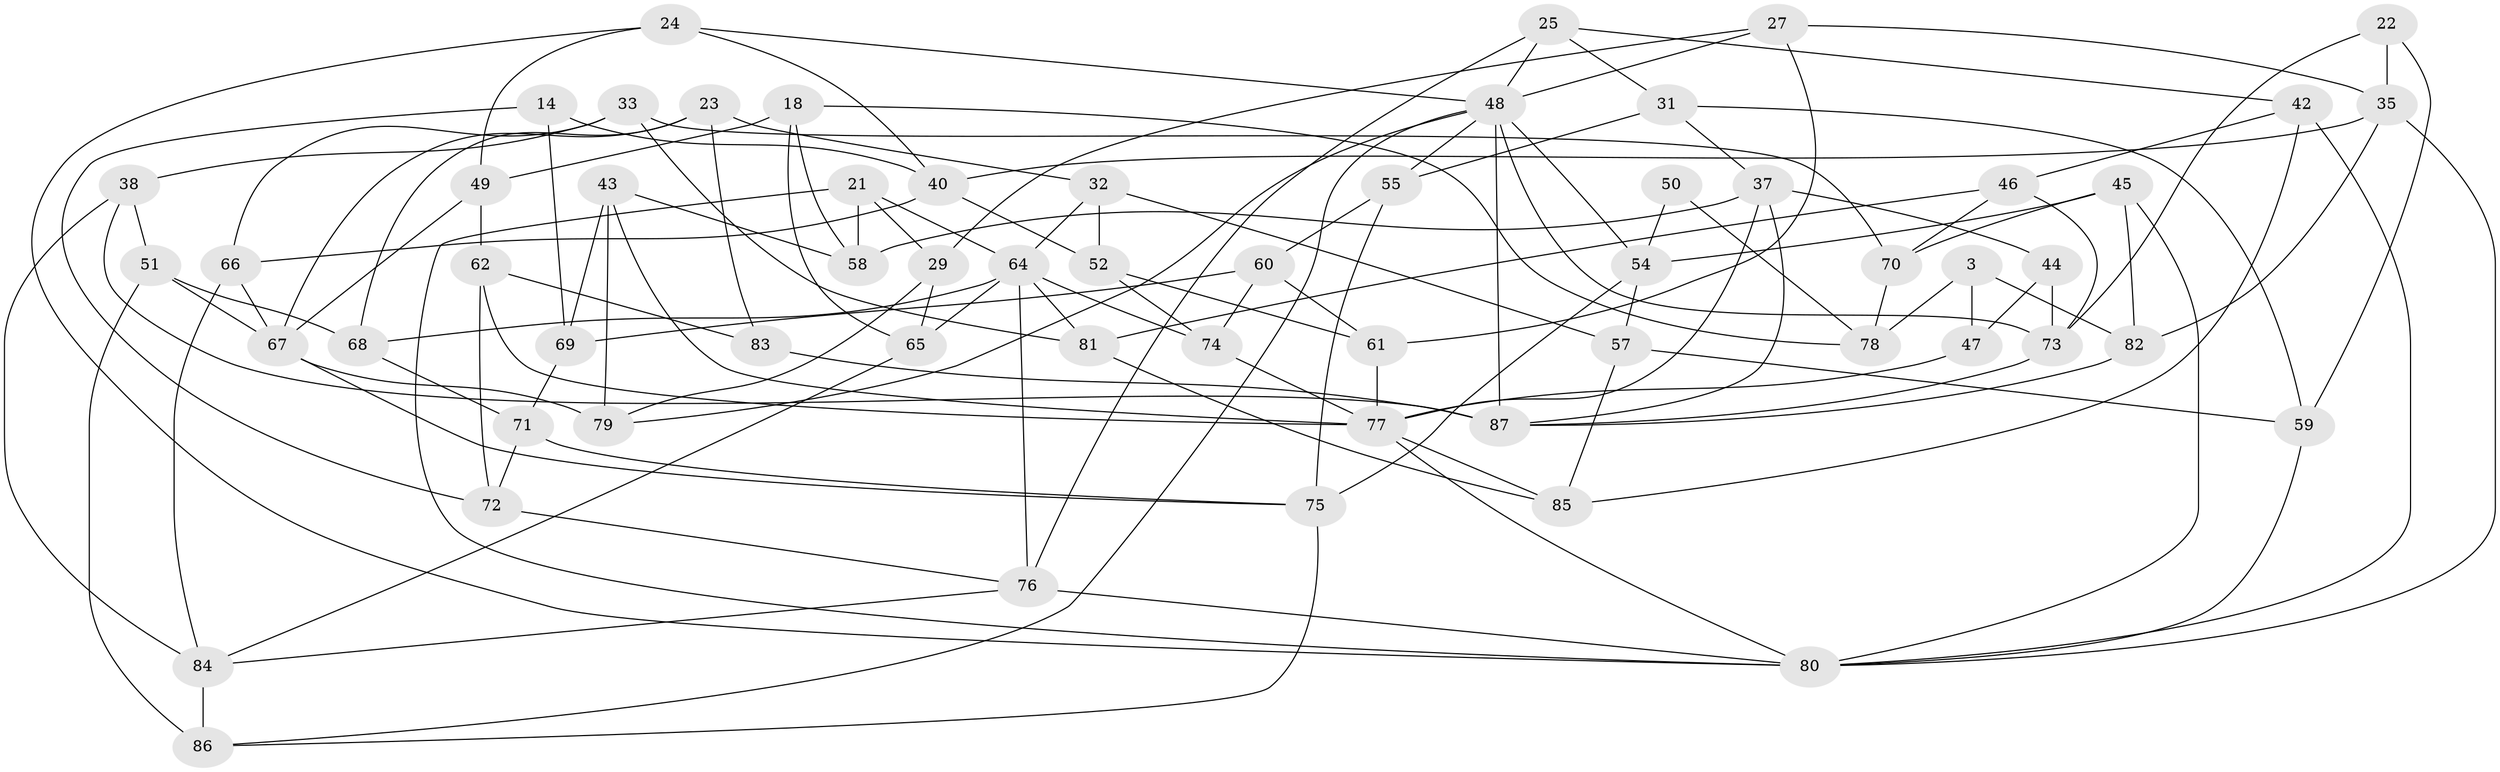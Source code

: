 // original degree distribution, {4: 1.0}
// Generated by graph-tools (version 1.1) at 2025/03/03/04/25 22:03:07]
// undirected, 60 vertices, 130 edges
graph export_dot {
graph [start="1"]
  node [color=gray90,style=filled];
  3;
  14;
  18;
  21;
  22;
  23;
  24;
  25;
  27;
  29;
  31;
  32;
  33;
  35 [super="+19"];
  37 [super="+9"];
  38;
  40 [super="+11"];
  42;
  43;
  44 [super="+28"];
  45;
  46;
  47;
  48 [super="+5+13+17+34"];
  49;
  50;
  51 [super="+4"];
  52;
  54 [super="+26"];
  55;
  57;
  58;
  59;
  60;
  61;
  62;
  64 [super="+16+36"];
  65;
  66;
  67 [super="+1+56"];
  68;
  69;
  70;
  71;
  72;
  73 [super="+15"];
  74;
  75 [super="+7"];
  76 [super="+30"];
  77 [super="+63"];
  78 [super="+39"];
  79;
  80 [super="+8+12"];
  81;
  82;
  83;
  84 [super="+41"];
  85;
  86 [super="+53"];
  87 [super="+10"];
  3 -- 78 [weight=2];
  3 -- 82;
  3 -- 47;
  14 -- 69;
  14 -- 40 [weight=2];
  14 -- 72;
  18 -- 58;
  18 -- 78;
  18 -- 49;
  18 -- 65;
  21 -- 29;
  21 -- 58;
  21 -- 80;
  21 -- 64;
  22 -- 59;
  22 -- 35 [weight=2];
  22 -- 73;
  23 -- 32;
  23 -- 83;
  23 -- 68;
  23 -- 67;
  24 -- 49;
  24 -- 40;
  24 -- 48;
  24 -- 80;
  25 -- 76;
  25 -- 42;
  25 -- 31;
  25 -- 48;
  27 -- 48;
  27 -- 35;
  27 -- 29;
  27 -- 61;
  29 -- 65;
  29 -- 79;
  31 -- 37;
  31 -- 59;
  31 -- 55;
  32 -- 57;
  32 -- 64;
  32 -- 52;
  33 -- 81;
  33 -- 70;
  33 -- 66;
  33 -- 38;
  35 -- 82;
  35 -- 40;
  35 -- 80;
  37 -- 77;
  37 -- 44 [weight=2];
  37 -- 58;
  37 -- 87;
  38 -- 87;
  38 -- 51;
  38 -- 84;
  40 -- 52;
  40 -- 66;
  42 -- 85;
  42 -- 80;
  42 -- 46;
  43 -- 58;
  43 -- 69;
  43 -- 79;
  43 -- 77;
  44 -- 73 [weight=2];
  44 -- 47 [weight=2];
  45 -- 82;
  45 -- 70;
  45 -- 80;
  45 -- 54;
  46 -- 73;
  46 -- 70;
  46 -- 81;
  47 -- 77;
  48 -- 86;
  48 -- 55;
  48 -- 87 [weight=2];
  48 -- 54 [weight=3];
  48 -- 73;
  48 -- 79;
  49 -- 62;
  49 -- 67;
  50 -- 78 [weight=2];
  50 -- 54 [weight=2];
  51 -- 86 [weight=2];
  51 -- 68;
  51 -- 67 [weight=2];
  52 -- 61;
  52 -- 74;
  54 -- 75;
  54 -- 57;
  55 -- 60;
  55 -- 75;
  57 -- 59;
  57 -- 85;
  59 -- 80;
  60 -- 61;
  60 -- 74;
  60 -- 69;
  61 -- 77;
  62 -- 83;
  62 -- 72;
  62 -- 77;
  64 -- 65;
  64 -- 74;
  64 -- 81;
  64 -- 76 [weight=2];
  64 -- 68;
  65 -- 84;
  66 -- 84;
  66 -- 67;
  67 -- 79;
  67 -- 75 [weight=2];
  68 -- 71;
  69 -- 71;
  70 -- 78;
  71 -- 75;
  71 -- 72;
  72 -- 76;
  73 -- 87;
  74 -- 77;
  75 -- 86;
  76 -- 80;
  76 -- 84;
  77 -- 85;
  77 -- 80;
  81 -- 85;
  82 -- 87;
  83 -- 87 [weight=2];
  84 -- 86 [weight=2];
}
